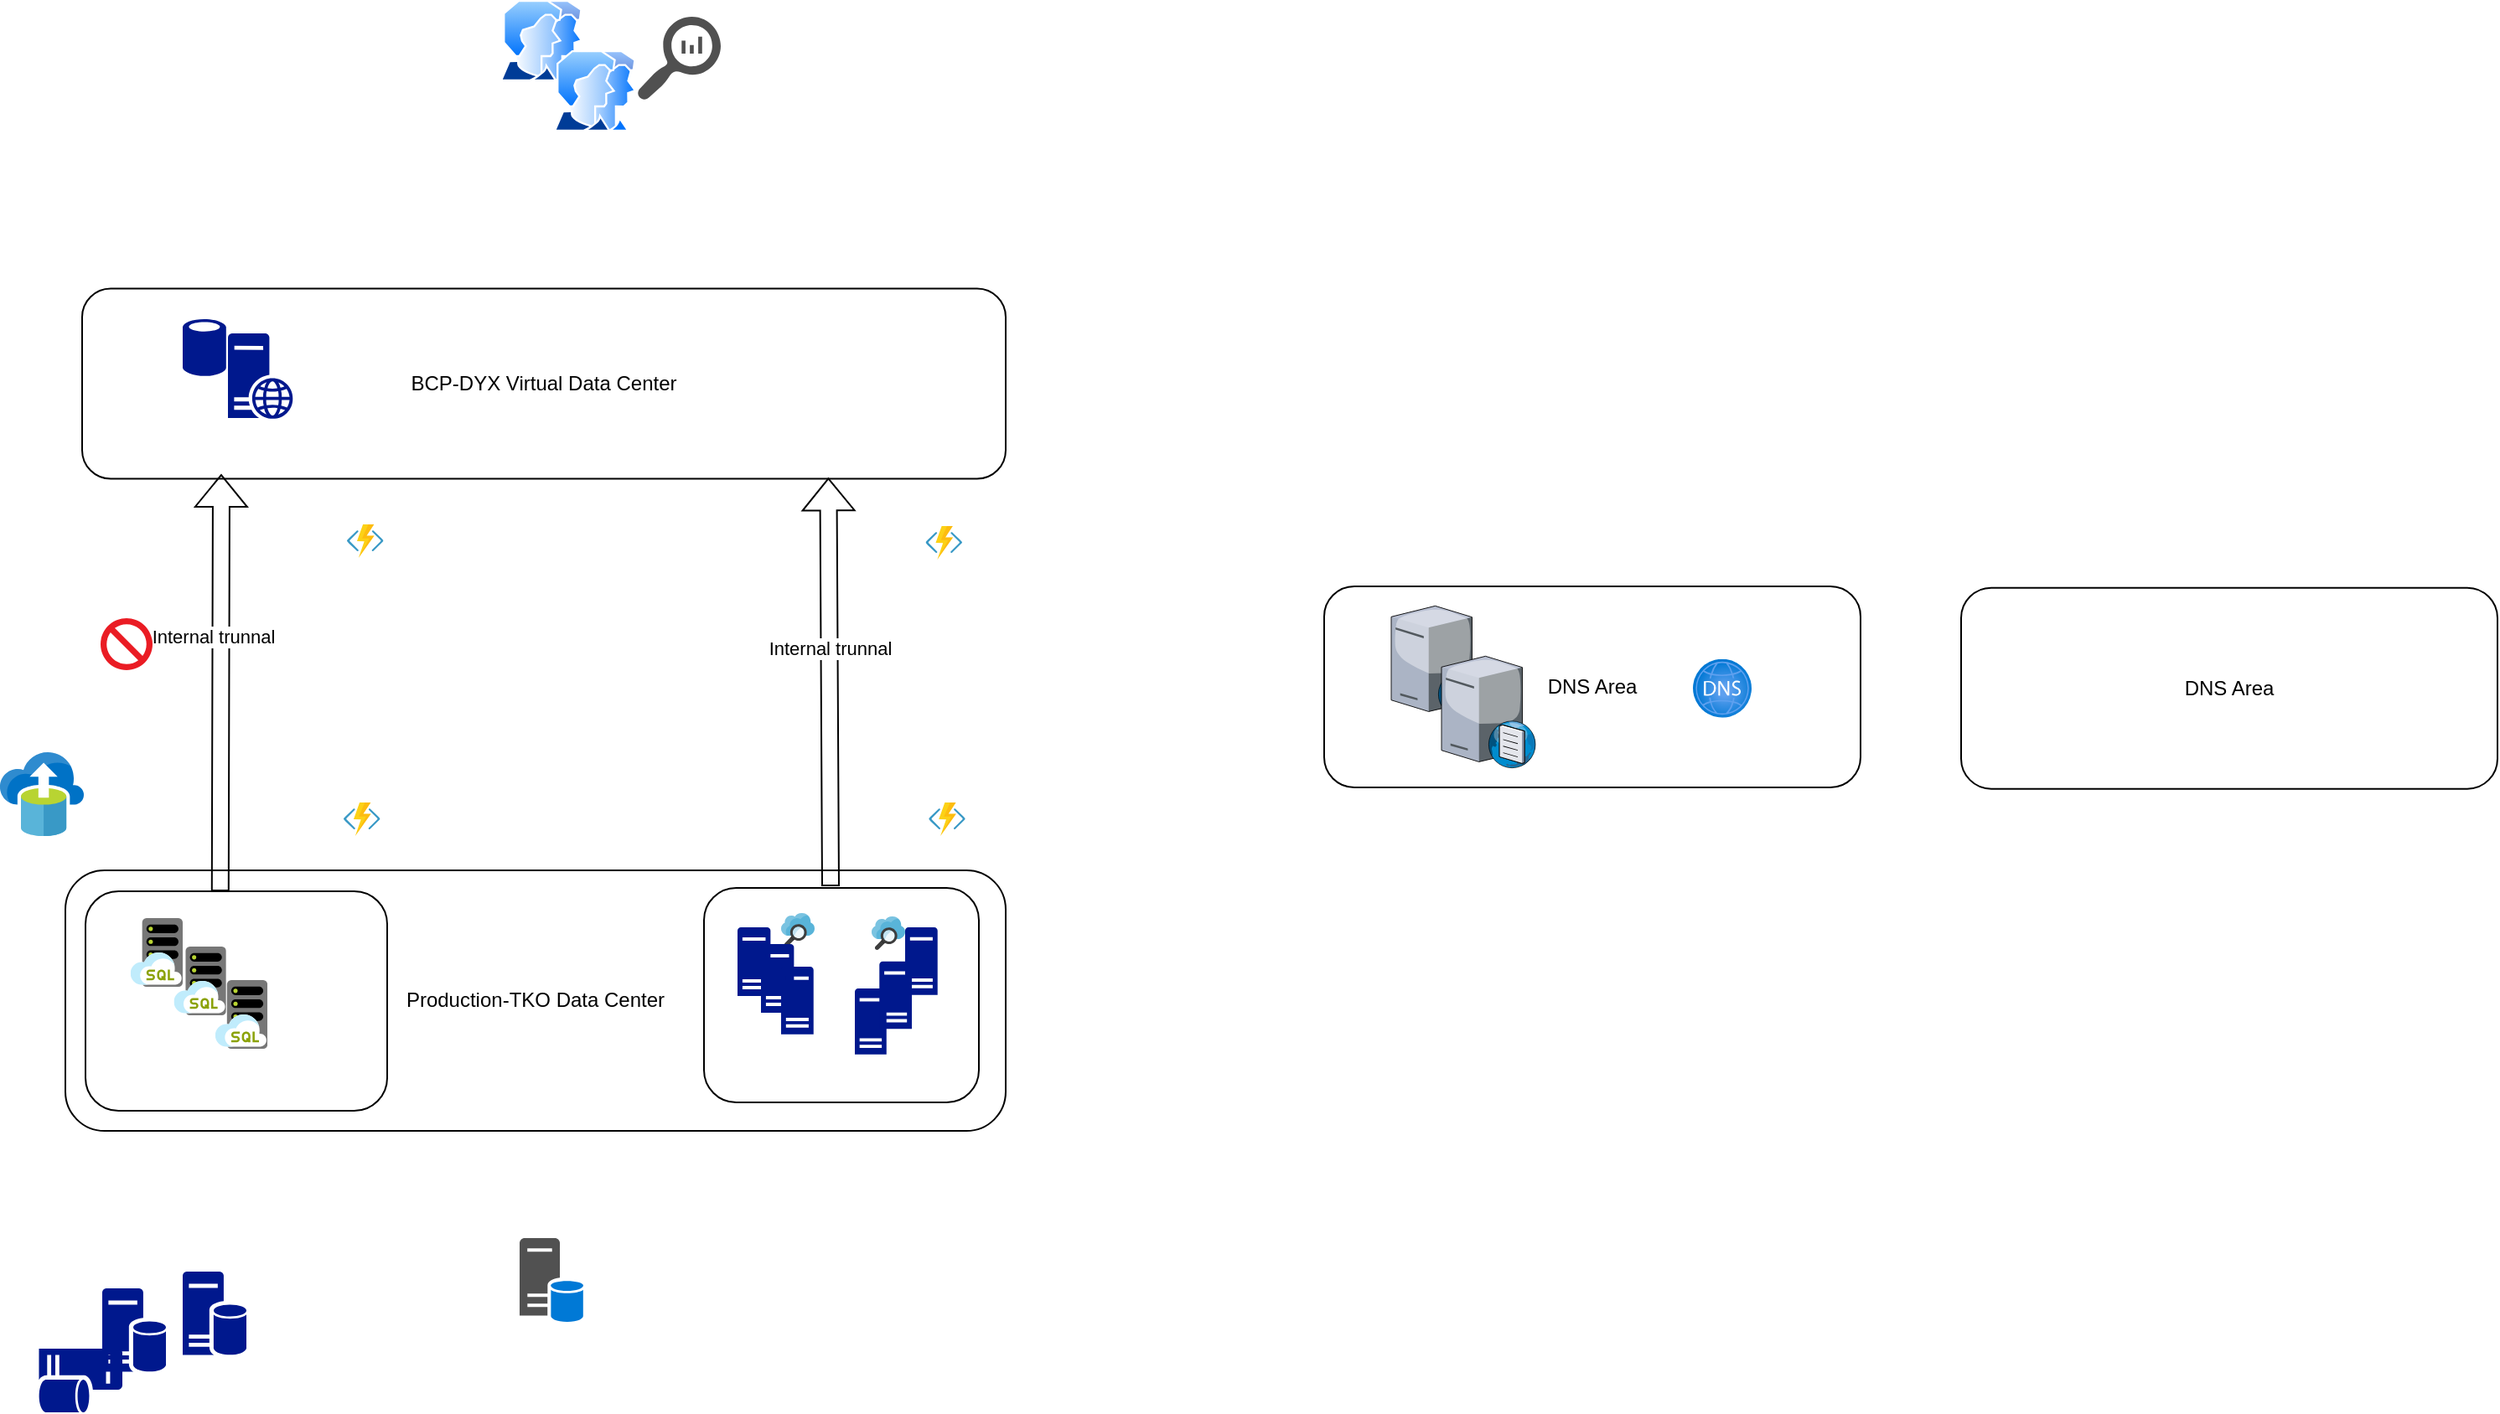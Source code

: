 <mxfile version="20.5.3" type="github">
  <diagram id="buMmeLtLIJXkD8YVZocl" name="第 1 页">
    <mxGraphModel dx="1269" dy="650" grid="1" gridSize="10" guides="1" tooltips="1" connect="1" arrows="1" fold="1" page="1" pageScale="1" pageWidth="827" pageHeight="1169" math="0" shadow="0">
      <root>
        <mxCell id="0" />
        <mxCell id="1" parent="0" />
        <mxCell id="KRtDhDDg2JMQuLb8srXX-32" value="BCP-DYX Virtual Data Center" style="rounded=1;whiteSpace=wrap;html=1;" parent="1" vertex="1">
          <mxGeometry x="69" y="232.25" width="551" height="113.5" as="geometry" />
        </mxCell>
        <mxCell id="KRtDhDDg2JMQuLb8srXX-2" value="Production-TKO Data Center" style="rounded=1;whiteSpace=wrap;html=1;" parent="1" vertex="1">
          <mxGeometry x="59" y="579.5" width="561" height="155.5" as="geometry" />
        </mxCell>
        <mxCell id="KRtDhDDg2JMQuLb8srXX-25" value="" style="rounded=1;whiteSpace=wrap;html=1;" parent="1" vertex="1">
          <mxGeometry x="440" y="590" width="164" height="128" as="geometry" />
        </mxCell>
        <mxCell id="KRtDhDDg2JMQuLb8srXX-1" value="" style="rounded=1;whiteSpace=wrap;html=1;" parent="1" vertex="1">
          <mxGeometry x="71" y="592" width="180" height="131" as="geometry" />
        </mxCell>
        <mxCell id="KRtDhDDg2JMQuLb8srXX-4" value="" style="sketch=0;aspect=fixed;pointerEvents=1;shadow=0;dashed=0;html=1;strokeColor=none;labelPosition=center;verticalLabelPosition=bottom;verticalAlign=top;align=center;fillColor=#00188D;shape=mxgraph.mscae.enterprise.web_server" parent="1" vertex="1">
          <mxGeometry x="156" y="259" width="38.76" height="51" as="geometry" />
        </mxCell>
        <mxCell id="KRtDhDDg2JMQuLb8srXX-6" value="" style="sketch=0;aspect=fixed;pointerEvents=1;shadow=0;dashed=0;html=1;strokeColor=none;labelPosition=center;verticalLabelPosition=bottom;verticalAlign=top;align=center;fillColor=#00188D;shape=mxgraph.mscae.enterprise.database_server" parent="1" vertex="1">
          <mxGeometry x="81" y="829" width="38" height="50" as="geometry" />
        </mxCell>
        <mxCell id="KRtDhDDg2JMQuLb8srXX-7" value="" style="sketch=0;aspect=fixed;pointerEvents=1;shadow=0;dashed=0;html=1;strokeColor=none;labelPosition=center;verticalLabelPosition=bottom;verticalAlign=top;align=center;fillColor=#00188D;shape=mxgraph.mscae.enterprise.database_generic" parent="1" vertex="1">
          <mxGeometry x="129" y="250" width="25.9" height="35" as="geometry" />
        </mxCell>
        <mxCell id="KRtDhDDg2JMQuLb8srXX-8" value="" style="sketch=0;aspect=fixed;pointerEvents=1;shadow=0;dashed=0;html=1;strokeColor=none;labelPosition=center;verticalLabelPosition=bottom;verticalAlign=top;align=center;fillColor=#00188D;shape=mxgraph.mscae.enterprise.database_server;direction=south;" parent="1" vertex="1">
          <mxGeometry x="43" y="865" width="50" height="38" as="geometry" />
        </mxCell>
        <mxCell id="KRtDhDDg2JMQuLb8srXX-9" value="" style="sketch=0;aspect=fixed;html=1;points=[];align=center;image;fontSize=12;image=img/lib/mscae/Search.svg;" parent="1" vertex="1">
          <mxGeometry x="486" y="605" width="20" height="20" as="geometry" />
        </mxCell>
        <mxCell id="KRtDhDDg2JMQuLb8srXX-13" value="" style="sketch=0;aspect=fixed;pointerEvents=1;shadow=0;dashed=0;html=1;strokeColor=none;labelPosition=center;verticalLabelPosition=bottom;verticalAlign=top;align=center;fillColor=#00188D;shape=mxgraph.mscae.enterprise.server_generic" parent="1" vertex="1">
          <mxGeometry x="460" y="613.5" width="19.68" height="41" as="geometry" />
        </mxCell>
        <mxCell id="KRtDhDDg2JMQuLb8srXX-14" value="" style="sketch=0;aspect=fixed;pointerEvents=1;shadow=0;dashed=0;html=1;strokeColor=none;labelPosition=center;verticalLabelPosition=bottom;verticalAlign=top;align=center;fillColor=#00188D;shape=mxgraph.mscae.enterprise.database_server" parent="1" vertex="1">
          <mxGeometry x="129" y="819" width="38" height="50" as="geometry" />
        </mxCell>
        <mxCell id="KRtDhDDg2JMQuLb8srXX-15" value="" style="sketch=0;aspect=fixed;html=1;points=[];align=center;image;fontSize=12;image=img/lib/mscae/SQL_Managed_Instances.svg;" parent="1" vertex="1">
          <mxGeometry x="123.74" y="625" width="31.16" height="41" as="geometry" />
        </mxCell>
        <mxCell id="KRtDhDDg2JMQuLb8srXX-19" value="" style="sketch=0;aspect=fixed;pointerEvents=1;shadow=0;dashed=0;html=1;strokeColor=none;labelPosition=center;verticalLabelPosition=bottom;verticalAlign=top;align=center;shape=mxgraph.mscae.enterprise.not_allowed;fillColor=#EA1C24;" parent="1" vertex="1">
          <mxGeometry x="80" y="429" width="31" height="31" as="geometry" />
        </mxCell>
        <mxCell id="KRtDhDDg2JMQuLb8srXX-20" value="" style="sketch=0;pointerEvents=1;shadow=0;dashed=0;html=1;strokeColor=none;labelPosition=center;verticalLabelPosition=bottom;verticalAlign=top;align=center;fillColor=#505050;shape=mxgraph.mscae.oms.log_search" parent="1" vertex="1">
          <mxGeometry x="400" y="70" width="50" height="50" as="geometry" />
        </mxCell>
        <mxCell id="KRtDhDDg2JMQuLb8srXX-21" value="" style="sketch=0;pointerEvents=1;shadow=0;dashed=0;html=1;strokeColor=none;labelPosition=center;verticalLabelPosition=bottom;verticalAlign=top;align=center;fillColor=#515151;shape=mxgraph.mscae.system_center.primary_site" parent="1" vertex="1">
          <mxGeometry x="330" y="799" width="38" height="50" as="geometry" />
        </mxCell>
        <mxCell id="KRtDhDDg2JMQuLb8srXX-23" value="" style="sketch=0;aspect=fixed;html=1;points=[];align=center;image;fontSize=12;image=img/lib/mscae/Azure_Database_Migration_Services.svg;" parent="1" vertex="1">
          <mxGeometry x="20" y="509" width="50" height="50" as="geometry" />
        </mxCell>
        <mxCell id="KRtDhDDg2JMQuLb8srXX-24" value="" style="aspect=fixed;perimeter=ellipsePerimeter;html=1;align=center;shadow=0;dashed=0;spacingTop=3;image;image=img/lib/active_directory/user_accounts.svg;" parent="1" vertex="1">
          <mxGeometry x="318" y="60" width="50" height="48.5" as="geometry" />
        </mxCell>
        <mxCell id="KRtDhDDg2JMQuLb8srXX-43" value="" style="sketch=0;aspect=fixed;html=1;points=[];align=center;image;fontSize=12;image=img/lib/mscae/Functions.svg;" parent="1" vertex="1">
          <mxGeometry x="225" y="539" width="21.74" height="20" as="geometry" />
        </mxCell>
        <mxCell id="KRtDhDDg2JMQuLb8srXX-22" value="" style="sketch=0;aspect=fixed;html=1;points=[];align=center;image;fontSize=12;image=img/lib/mscae/Functions.svg;" parent="1" vertex="1">
          <mxGeometry x="227" y="373" width="21.74" height="20" as="geometry" />
        </mxCell>
        <mxCell id="KZbCiKlJ8lRUBFkAWs-l-5" value="" style="shape=flexArrow;endArrow=classic;html=1;rounded=0;exitX=0.62;exitY=0.125;exitDx=0;exitDy=0;exitPerimeter=0;" edge="1" parent="1">
          <mxGeometry width="50" height="50" relative="1" as="geometry">
            <mxPoint x="151.4" y="592" as="sourcePoint" />
            <mxPoint x="152" y="343" as="targetPoint" />
          </mxGeometry>
        </mxCell>
        <mxCell id="KZbCiKlJ8lRUBFkAWs-l-14" value="Internal trunnal" style="edgeLabel;html=1;align=center;verticalAlign=middle;resizable=0;points=[];" vertex="1" connectable="0" parent="KZbCiKlJ8lRUBFkAWs-l-5">
          <mxGeometry x="0.224" y="5" relative="1" as="geometry">
            <mxPoint as="offset" />
          </mxGeometry>
        </mxCell>
        <mxCell id="KZbCiKlJ8lRUBFkAWs-l-7" value="" style="aspect=fixed;perimeter=ellipsePerimeter;html=1;align=center;shadow=0;dashed=0;spacingTop=3;image;image=img/lib/active_directory/user_accounts.svg;" vertex="1" parent="1">
          <mxGeometry x="350" y="90" width="50" height="48.5" as="geometry" />
        </mxCell>
        <mxCell id="KZbCiKlJ8lRUBFkAWs-l-8" value="" style="shape=flexArrow;endArrow=classic;html=1;rounded=0;exitX=0.62;exitY=0.125;exitDx=0;exitDy=0;exitPerimeter=0;entryX=0.808;entryY=0.995;entryDx=0;entryDy=0;entryPerimeter=0;" edge="1" parent="1" target="KRtDhDDg2JMQuLb8srXX-32">
          <mxGeometry width="50" height="50" relative="1" as="geometry">
            <mxPoint x="515.5" y="589" as="sourcePoint" />
            <mxPoint x="515" y="356" as="targetPoint" />
          </mxGeometry>
        </mxCell>
        <mxCell id="KZbCiKlJ8lRUBFkAWs-l-13" value="Internal trunnal" style="edgeLabel;html=1;align=center;verticalAlign=middle;resizable=0;points=[];" vertex="1" connectable="0" parent="KZbCiKlJ8lRUBFkAWs-l-8">
          <mxGeometry x="0.169" relative="1" as="geometry">
            <mxPoint as="offset" />
          </mxGeometry>
        </mxCell>
        <mxCell id="KZbCiKlJ8lRUBFkAWs-l-10" value="" style="sketch=0;aspect=fixed;html=1;points=[];align=center;image;fontSize=12;image=img/lib/mscae/Functions.svg;" vertex="1" parent="1">
          <mxGeometry x="572.26" y="374" width="21.74" height="20" as="geometry" />
        </mxCell>
        <mxCell id="KZbCiKlJ8lRUBFkAWs-l-11" value="" style="sketch=0;aspect=fixed;html=1;points=[];align=center;image;fontSize=12;image=img/lib/mscae/Functions.svg;" vertex="1" parent="1">
          <mxGeometry x="574.13" y="539" width="21.74" height="20" as="geometry" />
        </mxCell>
        <mxCell id="KZbCiKlJ8lRUBFkAWs-l-20" value="DNS Area" style="rounded=1;whiteSpace=wrap;html=1;" vertex="1" parent="1">
          <mxGeometry x="810" y="410" width="320" height="120" as="geometry" />
        </mxCell>
        <mxCell id="KZbCiKlJ8lRUBFkAWs-l-21" value="" style="verticalLabelPosition=bottom;sketch=0;aspect=fixed;html=1;verticalAlign=top;strokeColor=none;align=center;outlineConnect=0;shape=mxgraph.citrix.dns_server;" vertex="1" parent="1">
          <mxGeometry x="850" y="420" width="56.5" height="68.32" as="geometry" />
        </mxCell>
        <mxCell id="KZbCiKlJ8lRUBFkAWs-l-22" value="" style="verticalLabelPosition=bottom;sketch=0;aspect=fixed;html=1;verticalAlign=top;strokeColor=none;align=center;outlineConnect=0;shape=mxgraph.citrix.dns_server;" vertex="1" parent="1">
          <mxGeometry x="880" y="450" width="56.5" height="68.32" as="geometry" />
        </mxCell>
        <mxCell id="KZbCiKlJ8lRUBFkAWs-l-23" value="" style="aspect=fixed;html=1;points=[];align=center;image;fontSize=12;image=img/lib/azure2/networking/DNS_Zones.svg;" vertex="1" parent="1">
          <mxGeometry x="1030" y="453.32" width="35" height="35" as="geometry" />
        </mxCell>
        <mxCell id="KZbCiKlJ8lRUBFkAWs-l-24" value="DNS Area" style="rounded=1;whiteSpace=wrap;html=1;" vertex="1" parent="1">
          <mxGeometry x="1190" y="410.82" width="320" height="120" as="geometry" />
        </mxCell>
        <mxCell id="KZbCiKlJ8lRUBFkAWs-l-25" value="" style="sketch=0;aspect=fixed;html=1;points=[];align=center;image;fontSize=12;image=img/lib/mscae/SQL_Managed_Instances.svg;" vertex="1" parent="1">
          <mxGeometry x="97.84" y="608" width="31.16" height="41" as="geometry" />
        </mxCell>
        <mxCell id="KZbCiKlJ8lRUBFkAWs-l-26" value="" style="sketch=0;aspect=fixed;html=1;points=[];align=center;image;fontSize=12;image=img/lib/mscae/SQL_Managed_Instances.svg;" vertex="1" parent="1">
          <mxGeometry x="148.42" y="645" width="31.16" height="41" as="geometry" />
        </mxCell>
        <mxCell id="KZbCiKlJ8lRUBFkAWs-l-27" value="" style="sketch=0;aspect=fixed;pointerEvents=1;shadow=0;dashed=0;html=1;strokeColor=none;labelPosition=center;verticalLabelPosition=bottom;verticalAlign=top;align=center;fillColor=#00188D;shape=mxgraph.mscae.enterprise.server_generic" vertex="1" parent="1">
          <mxGeometry x="474" y="623.5" width="19.68" height="41" as="geometry" />
        </mxCell>
        <mxCell id="KZbCiKlJ8lRUBFkAWs-l-28" value="" style="sketch=0;aspect=fixed;pointerEvents=1;shadow=0;dashed=0;html=1;strokeColor=none;labelPosition=center;verticalLabelPosition=bottom;verticalAlign=top;align=center;fillColor=#00188D;shape=mxgraph.mscae.enterprise.server_generic" vertex="1" parent="1">
          <mxGeometry x="486" y="637" width="19.36" height="40.33" as="geometry" />
        </mxCell>
        <mxCell id="KZbCiKlJ8lRUBFkAWs-l-29" value="" style="sketch=0;aspect=fixed;pointerEvents=1;shadow=0;dashed=0;html=1;strokeColor=none;labelPosition=center;verticalLabelPosition=bottom;verticalAlign=top;align=center;fillColor=#00188D;shape=mxgraph.mscae.enterprise.server_generic" vertex="1" parent="1">
          <mxGeometry x="530" y="650" width="18.88" height="39.33" as="geometry" />
        </mxCell>
        <mxCell id="KZbCiKlJ8lRUBFkAWs-l-30" value="" style="sketch=0;aspect=fixed;pointerEvents=1;shadow=0;dashed=0;html=1;strokeColor=none;labelPosition=center;verticalLabelPosition=bottom;verticalAlign=top;align=center;fillColor=#00188D;shape=mxgraph.mscae.enterprise.server_generic" vertex="1" parent="1">
          <mxGeometry x="544.64" y="633.83" width="19.36" height="40.33" as="geometry" />
        </mxCell>
        <mxCell id="KZbCiKlJ8lRUBFkAWs-l-31" value="" style="sketch=0;aspect=fixed;pointerEvents=1;shadow=0;dashed=0;html=1;strokeColor=none;labelPosition=center;verticalLabelPosition=bottom;verticalAlign=top;align=center;fillColor=#00188D;shape=mxgraph.mscae.enterprise.server_generic" vertex="1" parent="1">
          <mxGeometry x="560" y="613.5" width="19.36" height="40.33" as="geometry" />
        </mxCell>
        <mxCell id="KZbCiKlJ8lRUBFkAWs-l-32" value="" style="sketch=0;aspect=fixed;html=1;points=[];align=center;image;fontSize=12;image=img/lib/mscae/Search.svg;" vertex="1" parent="1">
          <mxGeometry x="540" y="607" width="20" height="20" as="geometry" />
        </mxCell>
      </root>
    </mxGraphModel>
  </diagram>
</mxfile>
